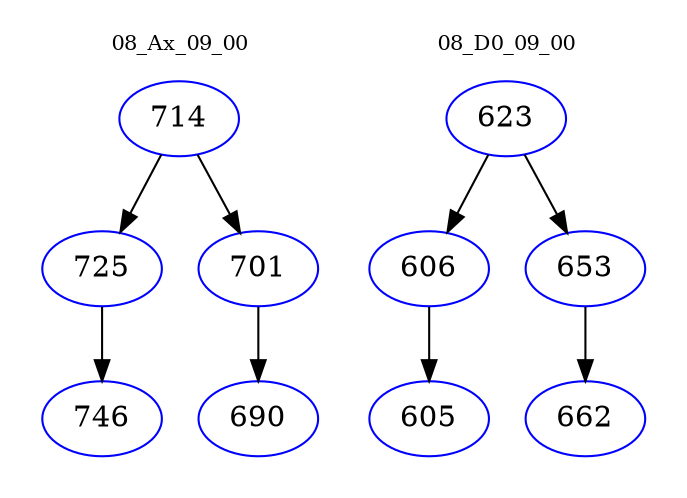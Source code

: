 digraph{
subgraph cluster_0 {
color = white
label = "08_Ax_09_00";
fontsize=10;
T0_714 [label="714", color="blue"]
T0_714 -> T0_725 [color="black"]
T0_725 [label="725", color="blue"]
T0_725 -> T0_746 [color="black"]
T0_746 [label="746", color="blue"]
T0_714 -> T0_701 [color="black"]
T0_701 [label="701", color="blue"]
T0_701 -> T0_690 [color="black"]
T0_690 [label="690", color="blue"]
}
subgraph cluster_1 {
color = white
label = "08_D0_09_00";
fontsize=10;
T1_623 [label="623", color="blue"]
T1_623 -> T1_606 [color="black"]
T1_606 [label="606", color="blue"]
T1_606 -> T1_605 [color="black"]
T1_605 [label="605", color="blue"]
T1_623 -> T1_653 [color="black"]
T1_653 [label="653", color="blue"]
T1_653 -> T1_662 [color="black"]
T1_662 [label="662", color="blue"]
}
}
